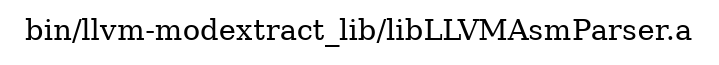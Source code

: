digraph "bin/llvm-modextract_lib/libLLVMAsmParser.a" {
	label="bin/llvm-modextract_lib/libLLVMAsmParser.a";
	rankdir=LR;

}
